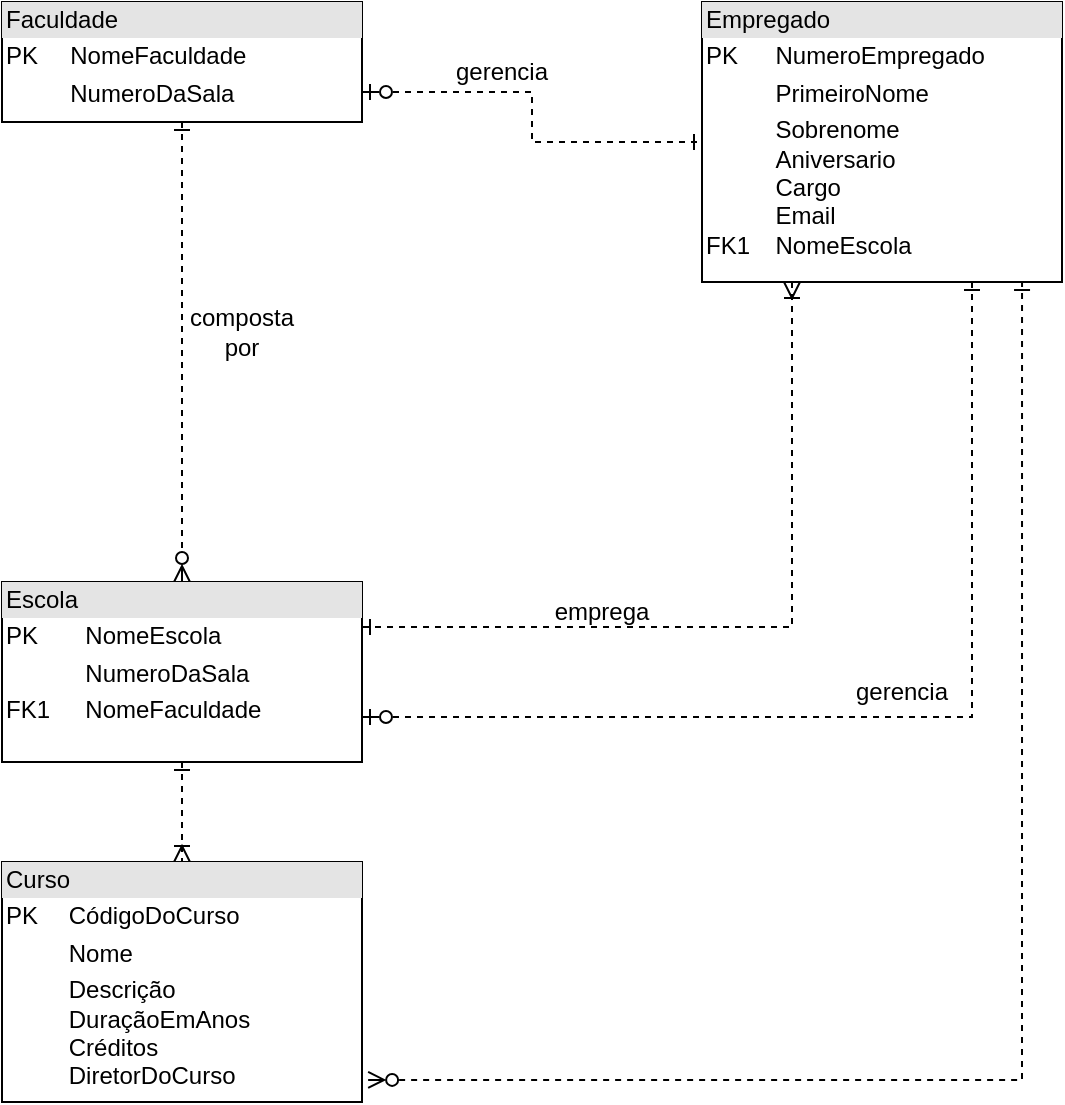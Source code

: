<mxfile version="20.8.13" type="github">
  <diagram id="prtHgNgQTEPvFCAcTncT" name="Page-1">
    <mxGraphModel dx="536" dy="746" grid="1" gridSize="10" guides="1" tooltips="1" connect="1" arrows="1" fold="1" page="1" pageScale="1" pageWidth="827" pageHeight="1169" math="0" shadow="0">
      <root>
        <mxCell id="0" />
        <mxCell id="1" parent="0" />
        <mxCell id="oqYitnOGcyoW-XEgKbCN-7" value="" style="edgeStyle=orthogonalEdgeStyle;rounded=0;orthogonalLoop=1;jettySize=auto;html=1;dashed=1;endArrow=ERzeroToMany;endFill=0;strokeColor=default;startArrow=ERone;startFill=0;" parent="1" source="oqYitnOGcyoW-XEgKbCN-5" target="oqYitnOGcyoW-XEgKbCN-6" edge="1">
          <mxGeometry relative="1" as="geometry" />
        </mxCell>
        <mxCell id="oqYitnOGcyoW-XEgKbCN-15" style="edgeStyle=orthogonalEdgeStyle;rounded=0;orthogonalLoop=1;jettySize=auto;html=1;exitX=1;exitY=0.75;exitDx=0;exitDy=0;entryX=0;entryY=0.5;entryDx=0;entryDy=0;dashed=1;strokeColor=default;startArrow=ERzeroToOne;startFill=0;endArrow=ERone;endFill=0;" parent="1" source="oqYitnOGcyoW-XEgKbCN-5" target="oqYitnOGcyoW-XEgKbCN-8" edge="1">
          <mxGeometry relative="1" as="geometry" />
        </mxCell>
        <mxCell id="oqYitnOGcyoW-XEgKbCN-5" value="&lt;div style=&quot;box-sizing:border-box;width:100%;background:#e4e4e4;padding:2px;&quot;&gt;Faculdade&lt;/div&gt;&lt;table style=&quot;width:100%;font-size:1em;&quot; cellpadding=&quot;2&quot; cellspacing=&quot;0&quot;&gt;&lt;tbody&gt;&lt;tr&gt;&lt;td&gt;PK&lt;/td&gt;&lt;td&gt;NomeFaculdade&lt;/td&gt;&lt;/tr&gt;&lt;tr&gt;&lt;td&gt;&lt;br&gt;&lt;/td&gt;&lt;td&gt;NumeroDaSala&lt;/td&gt;&lt;/tr&gt;&lt;tr&gt;&lt;td&gt;&lt;/td&gt;&lt;td&gt;&lt;br&gt;&lt;/td&gt;&lt;/tr&gt;&lt;/tbody&gt;&lt;/table&gt;" style="verticalAlign=top;align=left;overflow=fill;html=1;" parent="1" vertex="1">
          <mxGeometry x="40" y="390" width="180" height="60" as="geometry" />
        </mxCell>
        <mxCell id="8iWfiWlja4yxhM3yaFxX-2" value="" style="edgeStyle=orthogonalEdgeStyle;rounded=0;orthogonalLoop=1;jettySize=auto;html=1;startArrow=ERone;startFill=0;endArrow=ERoneToMany;endFill=0;dashed=1;" edge="1" parent="1" source="oqYitnOGcyoW-XEgKbCN-6" target="8iWfiWlja4yxhM3yaFxX-1">
          <mxGeometry relative="1" as="geometry" />
        </mxCell>
        <mxCell id="oqYitnOGcyoW-XEgKbCN-6" value="&lt;div style=&quot;box-sizing:border-box;width:100%;background:#e4e4e4;padding:2px;&quot;&gt;Escola&lt;/div&gt;&lt;table style=&quot;width:100%;font-size:1em;&quot; cellpadding=&quot;2&quot; cellspacing=&quot;0&quot;&gt;&lt;tbody&gt;&lt;tr&gt;&lt;td&gt;PK&lt;/td&gt;&lt;td&gt;NomeEscola&lt;/td&gt;&lt;/tr&gt;&lt;tr&gt;&lt;td&gt;&lt;br&gt;&lt;/td&gt;&lt;td&gt;NumeroDaSala&lt;/td&gt;&lt;/tr&gt;&lt;tr&gt;&lt;td&gt;FK1&lt;/td&gt;&lt;td&gt;NomeFaculdade&lt;/td&gt;&lt;/tr&gt;&lt;/tbody&gt;&lt;/table&gt;" style="verticalAlign=top;align=left;overflow=fill;html=1;" parent="1" vertex="1">
          <mxGeometry x="40" y="680" width="180" height="90" as="geometry" />
        </mxCell>
        <mxCell id="oqYitnOGcyoW-XEgKbCN-11" style="edgeStyle=orthogonalEdgeStyle;rounded=0;orthogonalLoop=1;jettySize=auto;html=1;entryX=1;entryY=0.25;entryDx=0;entryDy=0;dashed=1;strokeColor=default;startArrow=ERoneToMany;startFill=0;endArrow=ERone;endFill=0;exitX=0.25;exitY=1;exitDx=0;exitDy=0;" parent="1" source="oqYitnOGcyoW-XEgKbCN-8" target="oqYitnOGcyoW-XEgKbCN-6" edge="1">
          <mxGeometry relative="1" as="geometry" />
        </mxCell>
        <mxCell id="oqYitnOGcyoW-XEgKbCN-12" style="edgeStyle=orthogonalEdgeStyle;rounded=0;orthogonalLoop=1;jettySize=auto;html=1;exitX=0.75;exitY=1;exitDx=0;exitDy=0;entryX=1;entryY=0.75;entryDx=0;entryDy=0;dashed=1;strokeColor=default;startArrow=ERone;startFill=0;endArrow=ERzeroToOne;endFill=0;" parent="1" source="oqYitnOGcyoW-XEgKbCN-8" target="oqYitnOGcyoW-XEgKbCN-6" edge="1">
          <mxGeometry relative="1" as="geometry" />
        </mxCell>
        <mxCell id="oqYitnOGcyoW-XEgKbCN-8" value="&lt;div style=&quot;box-sizing:border-box;width:100%;background:#e4e4e4;padding:2px;&quot;&gt;Empregado&lt;/div&gt;&lt;table style=&quot;width:100%;font-size:1em;&quot; cellpadding=&quot;2&quot; cellspacing=&quot;0&quot;&gt;&lt;tbody&gt;&lt;tr&gt;&lt;td&gt;PK&lt;/td&gt;&lt;td&gt;NumeroEmpregado&lt;/td&gt;&lt;/tr&gt;&lt;tr&gt;&lt;td&gt;&lt;br&gt;&lt;/td&gt;&lt;td&gt;PrimeiroNome&lt;/td&gt;&lt;/tr&gt;&lt;tr&gt;&lt;td&gt;&lt;br&gt;&lt;br&gt;&lt;br&gt;&lt;br&gt;FK1&lt;/td&gt;&lt;td&gt;Sobrenome&lt;br&gt;Aniversario&lt;br&gt;Cargo&lt;br&gt;Email&lt;br&gt;NomeEscola&lt;/td&gt;&lt;/tr&gt;&lt;/tbody&gt;&lt;/table&gt;" style="verticalAlign=top;align=left;overflow=fill;html=1;" parent="1" vertex="1">
          <mxGeometry x="390" y="390" width="180" height="140" as="geometry" />
        </mxCell>
        <mxCell id="oqYitnOGcyoW-XEgKbCN-16" value="composta por" style="text;strokeColor=none;align=center;fillColor=none;html=1;verticalAlign=middle;whiteSpace=wrap;rounded=0;" parent="1" vertex="1">
          <mxGeometry x="130" y="540" width="60" height="30" as="geometry" />
        </mxCell>
        <mxCell id="oqYitnOGcyoW-XEgKbCN-17" value="gerencia" style="text;strokeColor=none;align=center;fillColor=none;html=1;verticalAlign=middle;whiteSpace=wrap;rounded=0;" parent="1" vertex="1">
          <mxGeometry x="260" y="410" width="60" height="30" as="geometry" />
        </mxCell>
        <mxCell id="oqYitnOGcyoW-XEgKbCN-18" value="emprega" style="text;strokeColor=none;align=center;fillColor=none;html=1;verticalAlign=middle;whiteSpace=wrap;rounded=0;" parent="1" vertex="1">
          <mxGeometry x="310" y="680" width="60" height="30" as="geometry" />
        </mxCell>
        <mxCell id="oqYitnOGcyoW-XEgKbCN-20" value="gerencia" style="text;strokeColor=none;align=center;fillColor=none;html=1;verticalAlign=middle;whiteSpace=wrap;rounded=0;" parent="1" vertex="1">
          <mxGeometry x="460" y="720" width="60" height="30" as="geometry" />
        </mxCell>
        <mxCell id="8iWfiWlja4yxhM3yaFxX-3" style="edgeStyle=orthogonalEdgeStyle;rounded=0;orthogonalLoop=1;jettySize=auto;html=1;entryX=0.889;entryY=1;entryDx=0;entryDy=0;entryPerimeter=0;startArrow=ERzeroToMany;startFill=0;endArrow=ERone;endFill=0;exitX=1.017;exitY=0.908;exitDx=0;exitDy=0;exitPerimeter=0;dashed=1;" edge="1" parent="1" source="8iWfiWlja4yxhM3yaFxX-1" target="oqYitnOGcyoW-XEgKbCN-8">
          <mxGeometry relative="1" as="geometry" />
        </mxCell>
        <mxCell id="8iWfiWlja4yxhM3yaFxX-1" value="&lt;div style=&quot;box-sizing:border-box;width:100%;background:#e4e4e4;padding:2px;&quot;&gt;Curso&lt;/div&gt;&lt;table style=&quot;width:100%;font-size:1em;&quot; cellpadding=&quot;2&quot; cellspacing=&quot;0&quot;&gt;&lt;tbody&gt;&lt;tr&gt;&lt;td&gt;PK&lt;/td&gt;&lt;td&gt;CódigoDoCurso&lt;/td&gt;&lt;/tr&gt;&lt;tr&gt;&lt;td&gt;&lt;br&gt;&lt;/td&gt;&lt;td&gt;Nome&lt;/td&gt;&lt;/tr&gt;&lt;tr&gt;&lt;td&gt;&lt;/td&gt;&lt;td&gt;Descrição&lt;br&gt;DuraçãoEmAnos&lt;br&gt;Créditos&lt;br&gt;DiretorDoCurso&lt;/td&gt;&lt;/tr&gt;&lt;/tbody&gt;&lt;/table&gt;" style="verticalAlign=top;align=left;overflow=fill;html=1;" vertex="1" parent="1">
          <mxGeometry x="40" y="820" width="180" height="120" as="geometry" />
        </mxCell>
      </root>
    </mxGraphModel>
  </diagram>
</mxfile>
